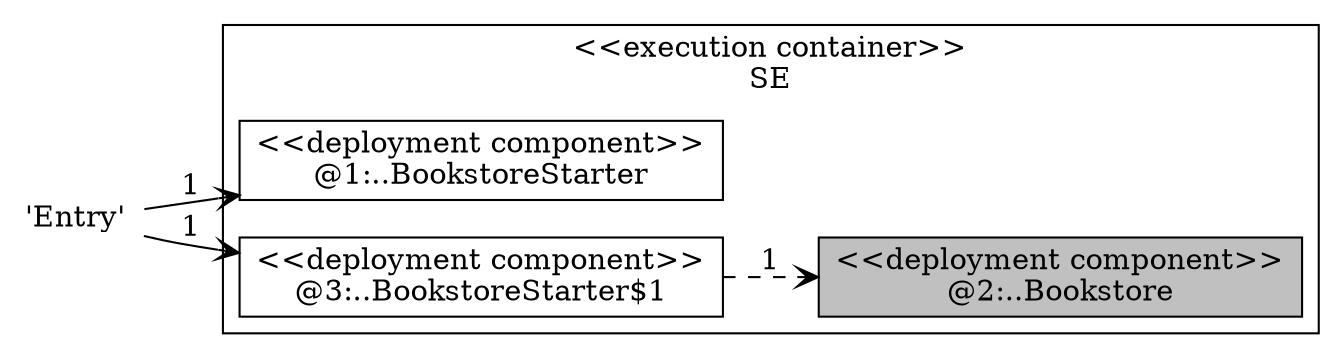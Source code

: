 digraph G {
 rankdir=LR;
"depNode_0" [label="'Entry'",shape="none"]
subgraph "cluster_container1" {
 label = "<<execution container>>\nSE";
 shape = "box";
 style = "filled";
 fillcolor = "white";
"depNode_2" [label="<<deployment component>>\n@2:..Bookstore",shape="box",style="filled",color="#000000",fillcolor="gray"]
"depNode_1" [label="<<deployment component>>\n@1:..BookstoreStarter",shape="box",style="filled",color="#000000",fillcolor="white"]
"depNode_3" [label="<<deployment component>>\n@3:..BookstoreStarter$1",shape="box",style="filled",color="#000000",fillcolor="white"]
}
depNode_0->depNode_1[label=1, style="solid", arrowhead="open", color="#000000"]
depNode_0->depNode_3[label=1, style="solid", arrowhead="open", color="#000000"]
depNode_3->depNode_2[label=1, style="dashed", arrowhead="open", color="#000000"]
}
